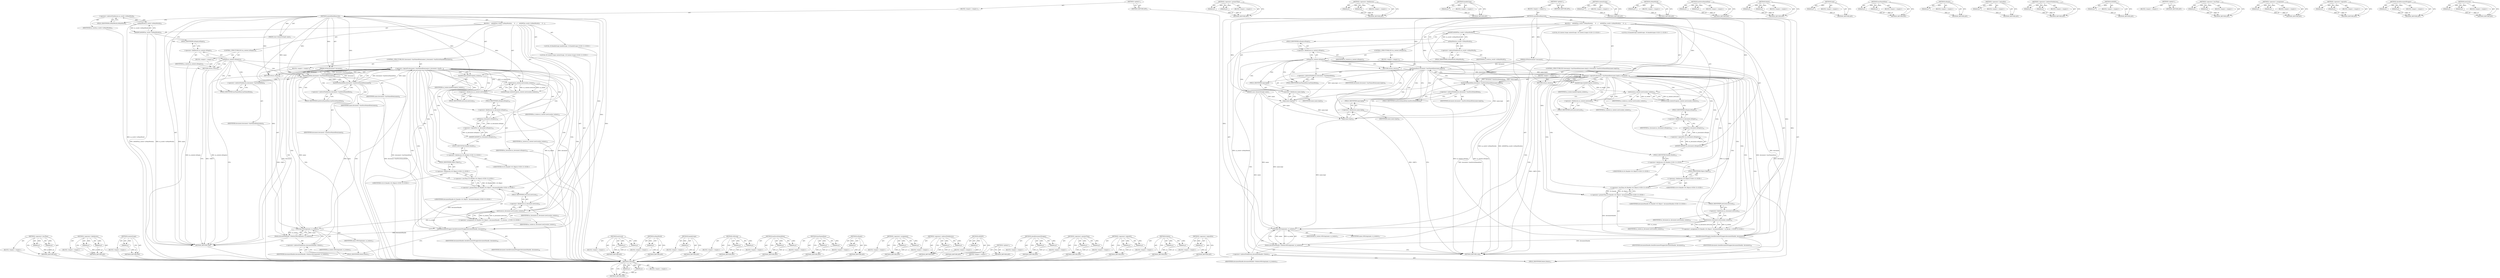 digraph "&lt;operator&gt;.logicalNot" {
vulnerable_191 [label=<(METHOD,v8String)>];
vulnerable_192 [label=<(PARAM,p1)>];
vulnerable_193 [label=<(PARAM,p2)>];
vulnerable_194 [label=<(BLOCK,&lt;empty&gt;,&lt;empty&gt;)>];
vulnerable_195 [label=<(METHOD_RETURN,ANY)>];
vulnerable_171 [label=<(METHOD,&lt;operator&gt;.greaterThan)>];
vulnerable_172 [label=<(PARAM,p1)>];
vulnerable_173 [label=<(PARAM,p2)>];
vulnerable_174 [label=<(BLOCK,&lt;empty&gt;,&lt;empty&gt;)>];
vulnerable_175 [label=<(METHOD_RETURN,ANY)>];
vulnerable_125 [label=<(METHOD,&lt;operator&gt;.fieldAccess)>];
vulnerable_126 [label=<(PARAM,p1)>];
vulnerable_127 [label=<(PARAM,p2)>];
vulnerable_128 [label=<(BLOCK,&lt;empty&gt;,&lt;empty&gt;)>];
vulnerable_129 [label=<(METHOD_RETURN,ANY)>];
vulnerable_149 [label=<(METHOD,handleScope)>];
vulnerable_150 [label=<(PARAM,p1)>];
vulnerable_151 [label=<(BLOCK,&lt;empty&gt;,&lt;empty&gt;)>];
vulnerable_152 [label=<(METHOD_RETURN,ANY)>];
vulnerable_6 [label=<(METHOD,&lt;global&gt;)<SUB>1</SUB>>];
vulnerable_7 [label=<(BLOCK,&lt;empty&gt;,&lt;empty&gt;)<SUB>1</SUB>>];
vulnerable_8 [label=<(METHOD,namedItemRemoved)<SUB>1</SUB>>];
vulnerable_9 [label=<(PARAM,HTMLDocument* document)<SUB>1</SUB>>];
vulnerable_10 [label=<(PARAM,const AtomicString&amp; name)<SUB>1</SUB>>];
vulnerable_11 [label=<(BLOCK,{
    ASSERT(m_world-&gt;isMainWorld());

     if ...,{
    ASSERT(m_world-&gt;isMainWorld());

     if ...)<SUB>2</SUB>>];
vulnerable_12 [label=<(ASSERT,ASSERT(m_world-&gt;isMainWorld()))<SUB>3</SUB>>];
vulnerable_13 [label=<(isMainWorld,m_world-&gt;isMainWorld())<SUB>3</SUB>>];
vulnerable_14 [label=<(&lt;operator&gt;.indirectFieldAccess,m_world-&gt;isMainWorld)<SUB>3</SUB>>];
vulnerable_15 [label=<(IDENTIFIER,m_world,m_world-&gt;isMainWorld())<SUB>3</SUB>>];
vulnerable_16 [label=<(FIELD_IDENTIFIER,isMainWorld,isMainWorld)<SUB>3</SUB>>];
vulnerable_17 [label=<(CONTROL_STRUCTURE,IF,if (m_context.isEmpty()))<SUB>5</SUB>>];
vulnerable_18 [label=<(isEmpty,m_context.isEmpty())<SUB>5</SUB>>];
vulnerable_19 [label=<(&lt;operator&gt;.fieldAccess,m_context.isEmpty)<SUB>5</SUB>>];
vulnerable_20 [label=<(IDENTIFIER,m_context,m_context.isEmpty())<SUB>5</SUB>>];
vulnerable_21 [label=<(FIELD_IDENTIFIER,isEmpty,isEmpty)<SUB>5</SUB>>];
vulnerable_22 [label=<(BLOCK,&lt;empty&gt;,&lt;empty&gt;)<SUB>6</SUB>>];
vulnerable_23 [label=<(RETURN,return;,return;)<SUB>6</SUB>>];
vulnerable_24 [label=<(CONTROL_STRUCTURE,IF,if (document-&gt;hasNamedItem(name.impl()) || document-&gt;hasExtraNamedItem(name.impl())))<SUB>8</SUB>>];
vulnerable_25 [label=<(&lt;operator&gt;.logicalOr,document-&gt;hasNamedItem(name.impl()) || document...)<SUB>8</SUB>>];
vulnerable_26 [label=<(hasNamedItem,document-&gt;hasNamedItem(name.impl()))<SUB>8</SUB>>];
vulnerable_27 [label=<(&lt;operator&gt;.indirectFieldAccess,document-&gt;hasNamedItem)<SUB>8</SUB>>];
vulnerable_28 [label=<(IDENTIFIER,document,document-&gt;hasNamedItem(name.impl()))<SUB>8</SUB>>];
vulnerable_29 [label=<(FIELD_IDENTIFIER,hasNamedItem,hasNamedItem)<SUB>8</SUB>>];
vulnerable_30 [label=<(impl,name.impl())<SUB>8</SUB>>];
vulnerable_31 [label=<(&lt;operator&gt;.fieldAccess,name.impl)<SUB>8</SUB>>];
vulnerable_32 [label=<(IDENTIFIER,name,name.impl())<SUB>8</SUB>>];
vulnerable_33 [label=<(FIELD_IDENTIFIER,impl,impl)<SUB>8</SUB>>];
vulnerable_34 [label=<(hasExtraNamedItem,document-&gt;hasExtraNamedItem(name.impl()))<SUB>8</SUB>>];
vulnerable_35 [label=<(&lt;operator&gt;.indirectFieldAccess,document-&gt;hasExtraNamedItem)<SUB>8</SUB>>];
vulnerable_36 [label=<(IDENTIFIER,document,document-&gt;hasExtraNamedItem(name.impl()))<SUB>8</SUB>>];
vulnerable_37 [label=<(FIELD_IDENTIFIER,hasExtraNamedItem,hasExtraNamedItem)<SUB>8</SUB>>];
vulnerable_38 [label=<(impl,name.impl())<SUB>8</SUB>>];
vulnerable_39 [label=<(&lt;operator&gt;.fieldAccess,name.impl)<SUB>8</SUB>>];
vulnerable_40 [label=<(IDENTIFIER,name,name.impl())<SUB>8</SUB>>];
vulnerable_41 [label=<(FIELD_IDENTIFIER,impl,impl)<SUB>8</SUB>>];
vulnerable_42 [label=<(BLOCK,&lt;empty&gt;,&lt;empty&gt;)<SUB>9</SUB>>];
vulnerable_43 [label=<(RETURN,return;,return;)<SUB>9</SUB>>];
vulnerable_44 [label="<(LOCAL,v8.HandleScope handleScope: v8.HandleScope)<SUB>11</SUB>>"];
vulnerable_45 [label=<(handleScope,handleScope(m_isolate))<SUB>11</SUB>>];
vulnerable_46 [label=<(IDENTIFIER,m_isolate,handleScope(m_isolate))<SUB>11</SUB>>];
vulnerable_47 [label="<(LOCAL,v8.Context.Scope contextScope: v8.Context.Scope)<SUB>12</SUB>>"];
vulnerable_48 [label=<(contextScope,contextScope(m_context.newLocal(m_isolate)))<SUB>12</SUB>>];
vulnerable_49 [label=<(newLocal,m_context.newLocal(m_isolate))<SUB>12</SUB>>];
vulnerable_50 [label=<(&lt;operator&gt;.fieldAccess,m_context.newLocal)<SUB>12</SUB>>];
vulnerable_51 [label=<(IDENTIFIER,m_context,m_context.newLocal(m_isolate))<SUB>12</SUB>>];
vulnerable_52 [label=<(FIELD_IDENTIFIER,newLocal,newLocal)<SUB>12</SUB>>];
vulnerable_53 [label=<(IDENTIFIER,m_isolate,m_context.newLocal(m_isolate))<SUB>12</SUB>>];
vulnerable_54 [label=<(ASSERT,ASSERT(!m_document.isEmpty()))<SUB>14</SUB>>];
vulnerable_55 [label=<(&lt;operator&gt;.logicalNot,!m_document.isEmpty())<SUB>14</SUB>>];
vulnerable_56 [label=<(isEmpty,m_document.isEmpty())<SUB>14</SUB>>];
vulnerable_57 [label=<(&lt;operator&gt;.fieldAccess,m_document.isEmpty)<SUB>14</SUB>>];
vulnerable_58 [label=<(IDENTIFIER,m_document,m_document.isEmpty())<SUB>14</SUB>>];
vulnerable_59 [label=<(FIELD_IDENTIFIER,isEmpty,isEmpty)<SUB>14</SUB>>];
vulnerable_60 [label="<(&lt;operator&gt;.assignment,v8::Handle&lt;v8::Object&gt; documentHandle = m_docum...)<SUB>15</SUB>>"];
vulnerable_61 [label="<(&lt;operator&gt;.greaterThan,v8::Handle&lt;v8::Object&gt; documentHandle)<SUB>15</SUB>>"];
vulnerable_62 [label="<(&lt;operator&gt;.lessThan,v8::Handle&lt;v8::Object)<SUB>15</SUB>>"];
vulnerable_63 [label="<(&lt;operator&gt;.fieldAccess,v8::Handle)<SUB>15</SUB>>"];
vulnerable_64 [label="<(IDENTIFIER,v8,v8::Handle&lt;v8::Object)<SUB>15</SUB>>"];
vulnerable_65 [label=<(FIELD_IDENTIFIER,Handle,Handle)<SUB>15</SUB>>];
vulnerable_66 [label="<(&lt;operator&gt;.fieldAccess,v8::Object)<SUB>15</SUB>>"];
vulnerable_67 [label="<(IDENTIFIER,v8,v8::Handle&lt;v8::Object)<SUB>15</SUB>>"];
vulnerable_68 [label=<(FIELD_IDENTIFIER,Object,Object)<SUB>15</SUB>>];
vulnerable_69 [label="<(IDENTIFIER,documentHandle,v8::Handle&lt;v8::Object&gt; documentHandle)<SUB>15</SUB>>"];
vulnerable_70 [label=<(newLocal,m_document.newLocal(m_isolate))<SUB>15</SUB>>];
vulnerable_71 [label=<(&lt;operator&gt;.fieldAccess,m_document.newLocal)<SUB>15</SUB>>];
vulnerable_72 [label=<(IDENTIFIER,m_document,m_document.newLocal(m_isolate))<SUB>15</SUB>>];
vulnerable_73 [label=<(FIELD_IDENTIFIER,newLocal,newLocal)<SUB>15</SUB>>];
vulnerable_74 [label=<(IDENTIFIER,m_isolate,m_document.newLocal(m_isolate))<SUB>15</SUB>>];
vulnerable_75 [label=<(checkDocumentWrapper,checkDocumentWrapper(documentHandle, document))<SUB>16</SUB>>];
vulnerable_76 [label=<(IDENTIFIER,documentHandle,checkDocumentWrapper(documentHandle, document))<SUB>16</SUB>>];
vulnerable_77 [label=<(IDENTIFIER,document,checkDocumentWrapper(documentHandle, document))<SUB>16</SUB>>];
vulnerable_78 [label=<(Delete,documentHandle-&gt;Delete(v8String(name, m_isolate)))<SUB>17</SUB>>];
vulnerable_79 [label=<(&lt;operator&gt;.indirectFieldAccess,documentHandle-&gt;Delete)<SUB>17</SUB>>];
vulnerable_80 [label=<(IDENTIFIER,documentHandle,documentHandle-&gt;Delete(v8String(name, m_isolate)))<SUB>17</SUB>>];
vulnerable_81 [label=<(FIELD_IDENTIFIER,Delete,Delete)<SUB>17</SUB>>];
vulnerable_82 [label=<(v8String,v8String(name, m_isolate))<SUB>17</SUB>>];
vulnerable_83 [label=<(IDENTIFIER,name,v8String(name, m_isolate))<SUB>17</SUB>>];
vulnerable_84 [label=<(IDENTIFIER,m_isolate,v8String(name, m_isolate))<SUB>17</SUB>>];
vulnerable_85 [label=<(METHOD_RETURN,void)<SUB>1</SUB>>];
vulnerable_87 [label=<(METHOD_RETURN,ANY)<SUB>1</SUB>>];
vulnerable_153 [label=<(METHOD,contextScope)>];
vulnerable_154 [label=<(PARAM,p1)>];
vulnerable_155 [label=<(BLOCK,&lt;empty&gt;,&lt;empty&gt;)>];
vulnerable_156 [label=<(METHOD_RETURN,ANY)>];
vulnerable_112 [label=<(METHOD,isMainWorld)>];
vulnerable_113 [label=<(PARAM,p1)>];
vulnerable_114 [label=<(BLOCK,&lt;empty&gt;,&lt;empty&gt;)>];
vulnerable_115 [label=<(METHOD_RETURN,ANY)>];
vulnerable_144 [label=<(METHOD,hasExtraNamedItem)>];
vulnerable_145 [label=<(PARAM,p1)>];
vulnerable_146 [label=<(PARAM,p2)>];
vulnerable_147 [label=<(BLOCK,&lt;empty&gt;,&lt;empty&gt;)>];
vulnerable_148 [label=<(METHOD_RETURN,ANY)>];
vulnerable_186 [label=<(METHOD,Delete)>];
vulnerable_187 [label=<(PARAM,p1)>];
vulnerable_188 [label=<(PARAM,p2)>];
vulnerable_189 [label=<(BLOCK,&lt;empty&gt;,&lt;empty&gt;)>];
vulnerable_190 [label=<(METHOD_RETURN,ANY)>];
vulnerable_140 [label=<(METHOD,impl)>];
vulnerable_141 [label=<(PARAM,p1)>];
vulnerable_142 [label=<(BLOCK,&lt;empty&gt;,&lt;empty&gt;)>];
vulnerable_143 [label=<(METHOD_RETURN,ANY)>];
vulnerable_135 [label=<(METHOD,hasNamedItem)>];
vulnerable_136 [label=<(PARAM,p1)>];
vulnerable_137 [label=<(PARAM,p2)>];
vulnerable_138 [label=<(BLOCK,&lt;empty&gt;,&lt;empty&gt;)>];
vulnerable_139 [label=<(METHOD_RETURN,ANY)>];
vulnerable_121 [label=<(METHOD,isEmpty)>];
vulnerable_122 [label=<(PARAM,p1)>];
vulnerable_123 [label=<(BLOCK,&lt;empty&gt;,&lt;empty&gt;)>];
vulnerable_124 [label=<(METHOD_RETURN,ANY)>];
vulnerable_162 [label=<(METHOD,&lt;operator&gt;.logicalNot)>];
vulnerable_163 [label=<(PARAM,p1)>];
vulnerable_164 [label=<(BLOCK,&lt;empty&gt;,&lt;empty&gt;)>];
vulnerable_165 [label=<(METHOD_RETURN,ANY)>];
vulnerable_116 [label=<(METHOD,&lt;operator&gt;.indirectFieldAccess)>];
vulnerable_117 [label=<(PARAM,p1)>];
vulnerable_118 [label=<(PARAM,p2)>];
vulnerable_119 [label=<(BLOCK,&lt;empty&gt;,&lt;empty&gt;)>];
vulnerable_120 [label=<(METHOD_RETURN,ANY)>];
vulnerable_108 [label=<(METHOD,ASSERT)>];
vulnerable_109 [label=<(PARAM,p1)>];
vulnerable_110 [label=<(BLOCK,&lt;empty&gt;,&lt;empty&gt;)>];
vulnerable_111 [label=<(METHOD_RETURN,ANY)>];
vulnerable_102 [label=<(METHOD,&lt;global&gt;)<SUB>1</SUB>>];
vulnerable_103 [label=<(BLOCK,&lt;empty&gt;,&lt;empty&gt;)>];
vulnerable_104 [label=<(METHOD_RETURN,ANY)>];
vulnerable_176 [label=<(METHOD,&lt;operator&gt;.lessThan)>];
vulnerable_177 [label=<(PARAM,p1)>];
vulnerable_178 [label=<(PARAM,p2)>];
vulnerable_179 [label=<(BLOCK,&lt;empty&gt;,&lt;empty&gt;)>];
vulnerable_180 [label=<(METHOD_RETURN,ANY)>];
vulnerable_166 [label=<(METHOD,&lt;operator&gt;.assignment)>];
vulnerable_167 [label=<(PARAM,p1)>];
vulnerable_168 [label=<(PARAM,p2)>];
vulnerable_169 [label=<(BLOCK,&lt;empty&gt;,&lt;empty&gt;)>];
vulnerable_170 [label=<(METHOD_RETURN,ANY)>];
vulnerable_130 [label=<(METHOD,&lt;operator&gt;.logicalOr)>];
vulnerable_131 [label=<(PARAM,p1)>];
vulnerable_132 [label=<(PARAM,p2)>];
vulnerable_133 [label=<(BLOCK,&lt;empty&gt;,&lt;empty&gt;)>];
vulnerable_134 [label=<(METHOD_RETURN,ANY)>];
vulnerable_181 [label=<(METHOD,checkDocumentWrapper)>];
vulnerable_182 [label=<(PARAM,p1)>];
vulnerable_183 [label=<(PARAM,p2)>];
vulnerable_184 [label=<(BLOCK,&lt;empty&gt;,&lt;empty&gt;)>];
vulnerable_185 [label=<(METHOD_RETURN,ANY)>];
vulnerable_157 [label=<(METHOD,newLocal)>];
vulnerable_158 [label=<(PARAM,p1)>];
vulnerable_159 [label=<(PARAM,p2)>];
vulnerable_160 [label=<(BLOCK,&lt;empty&gt;,&lt;empty&gt;)>];
vulnerable_161 [label=<(METHOD_RETURN,ANY)>];
fixed_166 [label=<(METHOD,&lt;operator&gt;.lessThan)>];
fixed_167 [label=<(PARAM,p1)>];
fixed_168 [label=<(PARAM,p2)>];
fixed_169 [label=<(BLOCK,&lt;empty&gt;,&lt;empty&gt;)>];
fixed_170 [label=<(METHOD_RETURN,ANY)>];
fixed_119 [label=<(METHOD,&lt;operator&gt;.fieldAccess)>];
fixed_120 [label=<(PARAM,p1)>];
fixed_121 [label=<(PARAM,p2)>];
fixed_122 [label=<(BLOCK,&lt;empty&gt;,&lt;empty&gt;)>];
fixed_123 [label=<(METHOD_RETURN,ANY)>];
fixed_143 [label=<(METHOD,contextScope)>];
fixed_144 [label=<(PARAM,p1)>];
fixed_145 [label=<(BLOCK,&lt;empty&gt;,&lt;empty&gt;)>];
fixed_146 [label=<(METHOD_RETURN,ANY)>];
fixed_6 [label=<(METHOD,&lt;global&gt;)<SUB>1</SUB>>];
fixed_7 [label=<(BLOCK,&lt;empty&gt;,&lt;empty&gt;)<SUB>1</SUB>>];
fixed_8 [label=<(METHOD,namedItemRemoved)<SUB>1</SUB>>];
fixed_9 [label=<(PARAM,HTMLDocument* document)<SUB>1</SUB>>];
fixed_10 [label=<(PARAM,const AtomicString&amp; name)<SUB>1</SUB>>];
fixed_11 [label=<(BLOCK,{
    ASSERT(m_world-&gt;isMainWorld());

     if ...,{
    ASSERT(m_world-&gt;isMainWorld());

     if ...)<SUB>2</SUB>>];
fixed_12 [label=<(ASSERT,ASSERT(m_world-&gt;isMainWorld()))<SUB>3</SUB>>];
fixed_13 [label=<(isMainWorld,m_world-&gt;isMainWorld())<SUB>3</SUB>>];
fixed_14 [label=<(&lt;operator&gt;.indirectFieldAccess,m_world-&gt;isMainWorld)<SUB>3</SUB>>];
fixed_15 [label=<(IDENTIFIER,m_world,m_world-&gt;isMainWorld())<SUB>3</SUB>>];
fixed_16 [label=<(FIELD_IDENTIFIER,isMainWorld,isMainWorld)<SUB>3</SUB>>];
fixed_17 [label=<(CONTROL_STRUCTURE,IF,if (m_context.isEmpty()))<SUB>5</SUB>>];
fixed_18 [label=<(isEmpty,m_context.isEmpty())<SUB>5</SUB>>];
fixed_19 [label=<(&lt;operator&gt;.fieldAccess,m_context.isEmpty)<SUB>5</SUB>>];
fixed_20 [label=<(IDENTIFIER,m_context,m_context.isEmpty())<SUB>5</SUB>>];
fixed_21 [label=<(FIELD_IDENTIFIER,isEmpty,isEmpty)<SUB>5</SUB>>];
fixed_22 [label=<(BLOCK,&lt;empty&gt;,&lt;empty&gt;)<SUB>6</SUB>>];
fixed_23 [label=<(RETURN,return;,return;)<SUB>6</SUB>>];
fixed_24 [label=<(CONTROL_STRUCTURE,IF,if (document-&gt;hasNamedItem(name) || document-&gt;hasExtraNamedItem(name)))<SUB>8</SUB>>];
fixed_25 [label=<(&lt;operator&gt;.logicalOr,document-&gt;hasNamedItem(name) || document-&gt;hasEx...)<SUB>8</SUB>>];
fixed_26 [label=<(hasNamedItem,document-&gt;hasNamedItem(name))<SUB>8</SUB>>];
fixed_27 [label=<(&lt;operator&gt;.indirectFieldAccess,document-&gt;hasNamedItem)<SUB>8</SUB>>];
fixed_28 [label=<(IDENTIFIER,document,document-&gt;hasNamedItem(name))<SUB>8</SUB>>];
fixed_29 [label=<(FIELD_IDENTIFIER,hasNamedItem,hasNamedItem)<SUB>8</SUB>>];
fixed_30 [label=<(IDENTIFIER,name,document-&gt;hasNamedItem(name))<SUB>8</SUB>>];
fixed_31 [label=<(hasExtraNamedItem,document-&gt;hasExtraNamedItem(name))<SUB>8</SUB>>];
fixed_32 [label=<(&lt;operator&gt;.indirectFieldAccess,document-&gt;hasExtraNamedItem)<SUB>8</SUB>>];
fixed_33 [label=<(IDENTIFIER,document,document-&gt;hasExtraNamedItem(name))<SUB>8</SUB>>];
fixed_34 [label=<(FIELD_IDENTIFIER,hasExtraNamedItem,hasExtraNamedItem)<SUB>8</SUB>>];
fixed_35 [label=<(IDENTIFIER,name,document-&gt;hasExtraNamedItem(name))<SUB>8</SUB>>];
fixed_36 [label=<(BLOCK,&lt;empty&gt;,&lt;empty&gt;)<SUB>9</SUB>>];
fixed_37 [label=<(RETURN,return;,return;)<SUB>9</SUB>>];
fixed_38 [label="<(LOCAL,v8.HandleScope handleScope: v8.HandleScope)<SUB>11</SUB>>"];
fixed_39 [label=<(handleScope,handleScope(m_isolate))<SUB>11</SUB>>];
fixed_40 [label=<(IDENTIFIER,m_isolate,handleScope(m_isolate))<SUB>11</SUB>>];
fixed_41 [label="<(LOCAL,v8.Context.Scope contextScope: v8.Context.Scope)<SUB>12</SUB>>"];
fixed_42 [label=<(contextScope,contextScope(m_context.newLocal(m_isolate)))<SUB>12</SUB>>];
fixed_43 [label=<(newLocal,m_context.newLocal(m_isolate))<SUB>12</SUB>>];
fixed_44 [label=<(&lt;operator&gt;.fieldAccess,m_context.newLocal)<SUB>12</SUB>>];
fixed_45 [label=<(IDENTIFIER,m_context,m_context.newLocal(m_isolate))<SUB>12</SUB>>];
fixed_46 [label=<(FIELD_IDENTIFIER,newLocal,newLocal)<SUB>12</SUB>>];
fixed_47 [label=<(IDENTIFIER,m_isolate,m_context.newLocal(m_isolate))<SUB>12</SUB>>];
fixed_48 [label=<(ASSERT,ASSERT(!m_document.isEmpty()))<SUB>14</SUB>>];
fixed_49 [label=<(&lt;operator&gt;.logicalNot,!m_document.isEmpty())<SUB>14</SUB>>];
fixed_50 [label=<(isEmpty,m_document.isEmpty())<SUB>14</SUB>>];
fixed_51 [label=<(&lt;operator&gt;.fieldAccess,m_document.isEmpty)<SUB>14</SUB>>];
fixed_52 [label=<(IDENTIFIER,m_document,m_document.isEmpty())<SUB>14</SUB>>];
fixed_53 [label=<(FIELD_IDENTIFIER,isEmpty,isEmpty)<SUB>14</SUB>>];
fixed_54 [label="<(&lt;operator&gt;.assignment,v8::Handle&lt;v8::Object&gt; documentHandle = m_docum...)<SUB>15</SUB>>"];
fixed_55 [label="<(&lt;operator&gt;.greaterThan,v8::Handle&lt;v8::Object&gt; documentHandle)<SUB>15</SUB>>"];
fixed_56 [label="<(&lt;operator&gt;.lessThan,v8::Handle&lt;v8::Object)<SUB>15</SUB>>"];
fixed_57 [label="<(&lt;operator&gt;.fieldAccess,v8::Handle)<SUB>15</SUB>>"];
fixed_58 [label="<(IDENTIFIER,v8,v8::Handle&lt;v8::Object)<SUB>15</SUB>>"];
fixed_59 [label=<(FIELD_IDENTIFIER,Handle,Handle)<SUB>15</SUB>>];
fixed_60 [label="<(&lt;operator&gt;.fieldAccess,v8::Object)<SUB>15</SUB>>"];
fixed_61 [label="<(IDENTIFIER,v8,v8::Handle&lt;v8::Object)<SUB>15</SUB>>"];
fixed_62 [label=<(FIELD_IDENTIFIER,Object,Object)<SUB>15</SUB>>];
fixed_63 [label="<(IDENTIFIER,documentHandle,v8::Handle&lt;v8::Object&gt; documentHandle)<SUB>15</SUB>>"];
fixed_64 [label=<(newLocal,m_document.newLocal(m_isolate))<SUB>15</SUB>>];
fixed_65 [label=<(&lt;operator&gt;.fieldAccess,m_document.newLocal)<SUB>15</SUB>>];
fixed_66 [label=<(IDENTIFIER,m_document,m_document.newLocal(m_isolate))<SUB>15</SUB>>];
fixed_67 [label=<(FIELD_IDENTIFIER,newLocal,newLocal)<SUB>15</SUB>>];
fixed_68 [label=<(IDENTIFIER,m_isolate,m_document.newLocal(m_isolate))<SUB>15</SUB>>];
fixed_69 [label=<(checkDocumentWrapper,checkDocumentWrapper(documentHandle, document))<SUB>16</SUB>>];
fixed_70 [label=<(IDENTIFIER,documentHandle,checkDocumentWrapper(documentHandle, document))<SUB>16</SUB>>];
fixed_71 [label=<(IDENTIFIER,document,checkDocumentWrapper(documentHandle, document))<SUB>16</SUB>>];
fixed_72 [label=<(Delete,documentHandle-&gt;Delete(v8String(name, m_isolate)))<SUB>17</SUB>>];
fixed_73 [label=<(&lt;operator&gt;.indirectFieldAccess,documentHandle-&gt;Delete)<SUB>17</SUB>>];
fixed_74 [label=<(IDENTIFIER,documentHandle,documentHandle-&gt;Delete(v8String(name, m_isolate)))<SUB>17</SUB>>];
fixed_75 [label=<(FIELD_IDENTIFIER,Delete,Delete)<SUB>17</SUB>>];
fixed_76 [label=<(v8String,v8String(name, m_isolate))<SUB>17</SUB>>];
fixed_77 [label=<(IDENTIFIER,name,v8String(name, m_isolate))<SUB>17</SUB>>];
fixed_78 [label=<(IDENTIFIER,m_isolate,v8String(name, m_isolate))<SUB>17</SUB>>];
fixed_79 [label=<(METHOD_RETURN,void)<SUB>1</SUB>>];
fixed_81 [label=<(METHOD_RETURN,ANY)<SUB>1</SUB>>];
fixed_147 [label=<(METHOD,newLocal)>];
fixed_148 [label=<(PARAM,p1)>];
fixed_149 [label=<(PARAM,p2)>];
fixed_150 [label=<(BLOCK,&lt;empty&gt;,&lt;empty&gt;)>];
fixed_151 [label=<(METHOD_RETURN,ANY)>];
fixed_106 [label=<(METHOD,isMainWorld)>];
fixed_107 [label=<(PARAM,p1)>];
fixed_108 [label=<(BLOCK,&lt;empty&gt;,&lt;empty&gt;)>];
fixed_109 [label=<(METHOD_RETURN,ANY)>];
fixed_139 [label=<(METHOD,handleScope)>];
fixed_140 [label=<(PARAM,p1)>];
fixed_141 [label=<(BLOCK,&lt;empty&gt;,&lt;empty&gt;)>];
fixed_142 [label=<(METHOD_RETURN,ANY)>];
fixed_181 [label=<(METHOD,v8String)>];
fixed_182 [label=<(PARAM,p1)>];
fixed_183 [label=<(PARAM,p2)>];
fixed_184 [label=<(BLOCK,&lt;empty&gt;,&lt;empty&gt;)>];
fixed_185 [label=<(METHOD_RETURN,ANY)>];
fixed_134 [label=<(METHOD,hasExtraNamedItem)>];
fixed_135 [label=<(PARAM,p1)>];
fixed_136 [label=<(PARAM,p2)>];
fixed_137 [label=<(BLOCK,&lt;empty&gt;,&lt;empty&gt;)>];
fixed_138 [label=<(METHOD_RETURN,ANY)>];
fixed_129 [label=<(METHOD,hasNamedItem)>];
fixed_130 [label=<(PARAM,p1)>];
fixed_131 [label=<(PARAM,p2)>];
fixed_132 [label=<(BLOCK,&lt;empty&gt;,&lt;empty&gt;)>];
fixed_133 [label=<(METHOD_RETURN,ANY)>];
fixed_115 [label=<(METHOD,isEmpty)>];
fixed_116 [label=<(PARAM,p1)>];
fixed_117 [label=<(BLOCK,&lt;empty&gt;,&lt;empty&gt;)>];
fixed_118 [label=<(METHOD_RETURN,ANY)>];
fixed_156 [label=<(METHOD,&lt;operator&gt;.assignment)>];
fixed_157 [label=<(PARAM,p1)>];
fixed_158 [label=<(PARAM,p2)>];
fixed_159 [label=<(BLOCK,&lt;empty&gt;,&lt;empty&gt;)>];
fixed_160 [label=<(METHOD_RETURN,ANY)>];
fixed_110 [label=<(METHOD,&lt;operator&gt;.indirectFieldAccess)>];
fixed_111 [label=<(PARAM,p1)>];
fixed_112 [label=<(PARAM,p2)>];
fixed_113 [label=<(BLOCK,&lt;empty&gt;,&lt;empty&gt;)>];
fixed_114 [label=<(METHOD_RETURN,ANY)>];
fixed_102 [label=<(METHOD,ASSERT)>];
fixed_103 [label=<(PARAM,p1)>];
fixed_104 [label=<(BLOCK,&lt;empty&gt;,&lt;empty&gt;)>];
fixed_105 [label=<(METHOD_RETURN,ANY)>];
fixed_96 [label=<(METHOD,&lt;global&gt;)<SUB>1</SUB>>];
fixed_97 [label=<(BLOCK,&lt;empty&gt;,&lt;empty&gt;)>];
fixed_98 [label=<(METHOD_RETURN,ANY)>];
fixed_171 [label=<(METHOD,checkDocumentWrapper)>];
fixed_172 [label=<(PARAM,p1)>];
fixed_173 [label=<(PARAM,p2)>];
fixed_174 [label=<(BLOCK,&lt;empty&gt;,&lt;empty&gt;)>];
fixed_175 [label=<(METHOD_RETURN,ANY)>];
fixed_161 [label=<(METHOD,&lt;operator&gt;.greaterThan)>];
fixed_162 [label=<(PARAM,p1)>];
fixed_163 [label=<(PARAM,p2)>];
fixed_164 [label=<(BLOCK,&lt;empty&gt;,&lt;empty&gt;)>];
fixed_165 [label=<(METHOD_RETURN,ANY)>];
fixed_124 [label=<(METHOD,&lt;operator&gt;.logicalOr)>];
fixed_125 [label=<(PARAM,p1)>];
fixed_126 [label=<(PARAM,p2)>];
fixed_127 [label=<(BLOCK,&lt;empty&gt;,&lt;empty&gt;)>];
fixed_128 [label=<(METHOD_RETURN,ANY)>];
fixed_176 [label=<(METHOD,Delete)>];
fixed_177 [label=<(PARAM,p1)>];
fixed_178 [label=<(PARAM,p2)>];
fixed_179 [label=<(BLOCK,&lt;empty&gt;,&lt;empty&gt;)>];
fixed_180 [label=<(METHOD_RETURN,ANY)>];
fixed_152 [label=<(METHOD,&lt;operator&gt;.logicalNot)>];
fixed_153 [label=<(PARAM,p1)>];
fixed_154 [label=<(BLOCK,&lt;empty&gt;,&lt;empty&gt;)>];
fixed_155 [label=<(METHOD_RETURN,ANY)>];
vulnerable_191 -> vulnerable_192  [key=0, label="AST: "];
vulnerable_191 -> vulnerable_192  [key=1, label="DDG: "];
vulnerable_191 -> vulnerable_194  [key=0, label="AST: "];
vulnerable_191 -> vulnerable_193  [key=0, label="AST: "];
vulnerable_191 -> vulnerable_193  [key=1, label="DDG: "];
vulnerable_191 -> vulnerable_195  [key=0, label="AST: "];
vulnerable_191 -> vulnerable_195  [key=1, label="CFG: "];
vulnerable_192 -> vulnerable_195  [key=0, label="DDG: p1"];
vulnerable_193 -> vulnerable_195  [key=0, label="DDG: p2"];
vulnerable_171 -> vulnerable_172  [key=0, label="AST: "];
vulnerable_171 -> vulnerable_172  [key=1, label="DDG: "];
vulnerable_171 -> vulnerable_174  [key=0, label="AST: "];
vulnerable_171 -> vulnerable_173  [key=0, label="AST: "];
vulnerable_171 -> vulnerable_173  [key=1, label="DDG: "];
vulnerable_171 -> vulnerable_175  [key=0, label="AST: "];
vulnerable_171 -> vulnerable_175  [key=1, label="CFG: "];
vulnerable_172 -> vulnerable_175  [key=0, label="DDG: p1"];
vulnerable_173 -> vulnerable_175  [key=0, label="DDG: p2"];
vulnerable_125 -> vulnerable_126  [key=0, label="AST: "];
vulnerable_125 -> vulnerable_126  [key=1, label="DDG: "];
vulnerable_125 -> vulnerable_128  [key=0, label="AST: "];
vulnerable_125 -> vulnerable_127  [key=0, label="AST: "];
vulnerable_125 -> vulnerable_127  [key=1, label="DDG: "];
vulnerable_125 -> vulnerable_129  [key=0, label="AST: "];
vulnerable_125 -> vulnerable_129  [key=1, label="CFG: "];
vulnerable_126 -> vulnerable_129  [key=0, label="DDG: p1"];
vulnerable_127 -> vulnerable_129  [key=0, label="DDG: p2"];
vulnerable_149 -> vulnerable_150  [key=0, label="AST: "];
vulnerable_149 -> vulnerable_150  [key=1, label="DDG: "];
vulnerable_149 -> vulnerable_151  [key=0, label="AST: "];
vulnerable_149 -> vulnerable_152  [key=0, label="AST: "];
vulnerable_149 -> vulnerable_152  [key=1, label="CFG: "];
vulnerable_150 -> vulnerable_152  [key=0, label="DDG: p1"];
vulnerable_6 -> vulnerable_7  [key=0, label="AST: "];
vulnerable_6 -> vulnerable_87  [key=0, label="AST: "];
vulnerable_6 -> vulnerable_87  [key=1, label="CFG: "];
vulnerable_7 -> vulnerable_8  [key=0, label="AST: "];
vulnerable_8 -> vulnerable_9  [key=0, label="AST: "];
vulnerable_8 -> vulnerable_9  [key=1, label="DDG: "];
vulnerable_8 -> vulnerable_10  [key=0, label="AST: "];
vulnerable_8 -> vulnerable_10  [key=1, label="DDG: "];
vulnerable_8 -> vulnerable_11  [key=0, label="AST: "];
vulnerable_8 -> vulnerable_85  [key=0, label="AST: "];
vulnerable_8 -> vulnerable_16  [key=0, label="CFG: "];
vulnerable_8 -> vulnerable_45  [key=0, label="DDG: "];
vulnerable_8 -> vulnerable_75  [key=0, label="DDG: "];
vulnerable_8 -> vulnerable_23  [key=0, label="DDG: "];
vulnerable_8 -> vulnerable_43  [key=0, label="DDG: "];
vulnerable_8 -> vulnerable_49  [key=0, label="DDG: "];
vulnerable_8 -> vulnerable_61  [key=0, label="DDG: "];
vulnerable_8 -> vulnerable_70  [key=0, label="DDG: "];
vulnerable_8 -> vulnerable_82  [key=0, label="DDG: "];
vulnerable_9 -> vulnerable_85  [key=0, label="DDG: document"];
vulnerable_9 -> vulnerable_75  [key=0, label="DDG: document"];
vulnerable_9 -> vulnerable_26  [key=0, label="DDG: document"];
vulnerable_9 -> vulnerable_34  [key=0, label="DDG: document"];
vulnerable_10 -> vulnerable_85  [key=0, label="DDG: name"];
vulnerable_10 -> vulnerable_82  [key=0, label="DDG: name"];
vulnerable_10 -> vulnerable_30  [key=0, label="DDG: name"];
vulnerable_10 -> vulnerable_38  [key=0, label="DDG: name"];
vulnerable_11 -> vulnerable_12  [key=0, label="AST: "];
vulnerable_11 -> vulnerable_17  [key=0, label="AST: "];
vulnerable_11 -> vulnerable_24  [key=0, label="AST: "];
vulnerable_11 -> vulnerable_44  [key=0, label="AST: "];
vulnerable_11 -> vulnerable_45  [key=0, label="AST: "];
vulnerable_11 -> vulnerable_47  [key=0, label="AST: "];
vulnerable_11 -> vulnerable_48  [key=0, label="AST: "];
vulnerable_11 -> vulnerable_54  [key=0, label="AST: "];
vulnerable_11 -> vulnerable_60  [key=0, label="AST: "];
vulnerable_11 -> vulnerable_75  [key=0, label="AST: "];
vulnerable_11 -> vulnerable_78  [key=0, label="AST: "];
vulnerable_12 -> vulnerable_13  [key=0, label="AST: "];
vulnerable_12 -> vulnerable_21  [key=0, label="CFG: "];
vulnerable_12 -> vulnerable_85  [key=0, label="DDG: m_world-&gt;isMainWorld()"];
vulnerable_12 -> vulnerable_85  [key=1, label="DDG: ASSERT(m_world-&gt;isMainWorld())"];
vulnerable_13 -> vulnerable_14  [key=0, label="AST: "];
vulnerable_13 -> vulnerable_12  [key=0, label="CFG: "];
vulnerable_13 -> vulnerable_12  [key=1, label="DDG: m_world-&gt;isMainWorld"];
vulnerable_13 -> vulnerable_85  [key=0, label="DDG: m_world-&gt;isMainWorld"];
vulnerable_14 -> vulnerable_15  [key=0, label="AST: "];
vulnerable_14 -> vulnerable_16  [key=0, label="AST: "];
vulnerable_14 -> vulnerable_13  [key=0, label="CFG: "];
vulnerable_16 -> vulnerable_14  [key=0, label="CFG: "];
vulnerable_17 -> vulnerable_18  [key=0, label="AST: "];
vulnerable_17 -> vulnerable_22  [key=0, label="AST: "];
vulnerable_18 -> vulnerable_19  [key=0, label="AST: "];
vulnerable_18 -> vulnerable_23  [key=0, label="CFG: "];
vulnerable_18 -> vulnerable_23  [key=1, label="CDG: "];
vulnerable_18 -> vulnerable_29  [key=0, label="CFG: "];
vulnerable_18 -> vulnerable_29  [key=1, label="CDG: "];
vulnerable_18 -> vulnerable_85  [key=0, label="DDG: m_context.isEmpty"];
vulnerable_18 -> vulnerable_85  [key=1, label="DDG: m_context.isEmpty()"];
vulnerable_18 -> vulnerable_30  [key=0, label="CDG: "];
vulnerable_18 -> vulnerable_26  [key=0, label="CDG: "];
vulnerable_18 -> vulnerable_25  [key=0, label="CDG: "];
vulnerable_18 -> vulnerable_27  [key=0, label="CDG: "];
vulnerable_18 -> vulnerable_33  [key=0, label="CDG: "];
vulnerable_18 -> vulnerable_31  [key=0, label="CDG: "];
vulnerable_19 -> vulnerable_20  [key=0, label="AST: "];
vulnerable_19 -> vulnerable_21  [key=0, label="AST: "];
vulnerable_19 -> vulnerable_18  [key=0, label="CFG: "];
vulnerable_21 -> vulnerable_19  [key=0, label="CFG: "];
vulnerable_22 -> vulnerable_23  [key=0, label="AST: "];
vulnerable_23 -> vulnerable_85  [key=0, label="CFG: "];
vulnerable_23 -> vulnerable_85  [key=1, label="DDG: &lt;RET&gt;"];
vulnerable_24 -> vulnerable_25  [key=0, label="AST: "];
vulnerable_24 -> vulnerable_42  [key=0, label="AST: "];
vulnerable_25 -> vulnerable_26  [key=0, label="AST: "];
vulnerable_25 -> vulnerable_34  [key=0, label="AST: "];
vulnerable_25 -> vulnerable_43  [key=0, label="CFG: "];
vulnerable_25 -> vulnerable_43  [key=1, label="CDG: "];
vulnerable_25 -> vulnerable_45  [key=0, label="CFG: "];
vulnerable_25 -> vulnerable_45  [key=1, label="CDG: "];
vulnerable_25 -> vulnerable_48  [key=0, label="CDG: "];
vulnerable_25 -> vulnerable_68  [key=0, label="CDG: "];
vulnerable_25 -> vulnerable_49  [key=0, label="CDG: "];
vulnerable_25 -> vulnerable_60  [key=0, label="CDG: "];
vulnerable_25 -> vulnerable_73  [key=0, label="CDG: "];
vulnerable_25 -> vulnerable_57  [key=0, label="CDG: "];
vulnerable_25 -> vulnerable_66  [key=0, label="CDG: "];
vulnerable_25 -> vulnerable_75  [key=0, label="CDG: "];
vulnerable_25 -> vulnerable_52  [key=0, label="CDG: "];
vulnerable_25 -> vulnerable_81  [key=0, label="CDG: "];
vulnerable_25 -> vulnerable_56  [key=0, label="CDG: "];
vulnerable_25 -> vulnerable_65  [key=0, label="CDG: "];
vulnerable_25 -> vulnerable_50  [key=0, label="CDG: "];
vulnerable_25 -> vulnerable_59  [key=0, label="CDG: "];
vulnerable_25 -> vulnerable_82  [key=0, label="CDG: "];
vulnerable_25 -> vulnerable_54  [key=0, label="CDG: "];
vulnerable_25 -> vulnerable_79  [key=0, label="CDG: "];
vulnerable_25 -> vulnerable_61  [key=0, label="CDG: "];
vulnerable_25 -> vulnerable_71  [key=0, label="CDG: "];
vulnerable_25 -> vulnerable_70  [key=0, label="CDG: "];
vulnerable_25 -> vulnerable_63  [key=0, label="CDG: "];
vulnerable_25 -> vulnerable_55  [key=0, label="CDG: "];
vulnerable_25 -> vulnerable_78  [key=0, label="CDG: "];
vulnerable_25 -> vulnerable_62  [key=0, label="CDG: "];
vulnerable_26 -> vulnerable_27  [key=0, label="AST: "];
vulnerable_26 -> vulnerable_30  [key=0, label="AST: "];
vulnerable_26 -> vulnerable_25  [key=0, label="CFG: "];
vulnerable_26 -> vulnerable_25  [key=1, label="DDG: document-&gt;hasNamedItem"];
vulnerable_26 -> vulnerable_25  [key=2, label="DDG: name.impl()"];
vulnerable_26 -> vulnerable_37  [key=0, label="CFG: "];
vulnerable_26 -> vulnerable_37  [key=1, label="CDG: "];
vulnerable_26 -> vulnerable_75  [key=0, label="DDG: document-&gt;hasNamedItem"];
vulnerable_26 -> vulnerable_34  [key=0, label="CDG: "];
vulnerable_26 -> vulnerable_38  [key=0, label="CDG: "];
vulnerable_26 -> vulnerable_35  [key=0, label="CDG: "];
vulnerable_26 -> vulnerable_41  [key=0, label="CDG: "];
vulnerable_26 -> vulnerable_39  [key=0, label="CDG: "];
vulnerable_27 -> vulnerable_28  [key=0, label="AST: "];
vulnerable_27 -> vulnerable_29  [key=0, label="AST: "];
vulnerable_27 -> vulnerable_33  [key=0, label="CFG: "];
vulnerable_29 -> vulnerable_27  [key=0, label="CFG: "];
vulnerable_30 -> vulnerable_31  [key=0, label="AST: "];
vulnerable_30 -> vulnerable_26  [key=0, label="CFG: "];
vulnerable_30 -> vulnerable_26  [key=1, label="DDG: name.impl"];
vulnerable_30 -> vulnerable_82  [key=0, label="DDG: name.impl"];
vulnerable_30 -> vulnerable_38  [key=0, label="DDG: name.impl"];
vulnerable_31 -> vulnerable_32  [key=0, label="AST: "];
vulnerable_31 -> vulnerable_33  [key=0, label="AST: "];
vulnerable_31 -> vulnerable_30  [key=0, label="CFG: "];
vulnerable_33 -> vulnerable_31  [key=0, label="CFG: "];
vulnerable_34 -> vulnerable_35  [key=0, label="AST: "];
vulnerable_34 -> vulnerable_38  [key=0, label="AST: "];
vulnerable_34 -> vulnerable_25  [key=0, label="CFG: "];
vulnerable_34 -> vulnerable_25  [key=1, label="DDG: document-&gt;hasExtraNamedItem"];
vulnerable_34 -> vulnerable_25  [key=2, label="DDG: name.impl()"];
vulnerable_34 -> vulnerable_75  [key=0, label="DDG: document-&gt;hasExtraNamedItem"];
vulnerable_35 -> vulnerable_36  [key=0, label="AST: "];
vulnerable_35 -> vulnerable_37  [key=0, label="AST: "];
vulnerable_35 -> vulnerable_41  [key=0, label="CFG: "];
vulnerable_37 -> vulnerable_35  [key=0, label="CFG: "];
vulnerable_38 -> vulnerable_39  [key=0, label="AST: "];
vulnerable_38 -> vulnerable_34  [key=0, label="CFG: "];
vulnerable_38 -> vulnerable_34  [key=1, label="DDG: name.impl"];
vulnerable_38 -> vulnerable_82  [key=0, label="DDG: name.impl"];
vulnerable_39 -> vulnerable_40  [key=0, label="AST: "];
vulnerable_39 -> vulnerable_41  [key=0, label="AST: "];
vulnerable_39 -> vulnerable_38  [key=0, label="CFG: "];
vulnerable_41 -> vulnerable_39  [key=0, label="CFG: "];
vulnerable_42 -> vulnerable_43  [key=0, label="AST: "];
vulnerable_43 -> vulnerable_85  [key=0, label="CFG: "];
vulnerable_43 -> vulnerable_85  [key=1, label="DDG: &lt;RET&gt;"];
vulnerable_45 -> vulnerable_46  [key=0, label="AST: "];
vulnerable_45 -> vulnerable_52  [key=0, label="CFG: "];
vulnerable_45 -> vulnerable_49  [key=0, label="DDG: m_isolate"];
vulnerable_48 -> vulnerable_49  [key=0, label="AST: "];
vulnerable_48 -> vulnerable_59  [key=0, label="CFG: "];
vulnerable_49 -> vulnerable_50  [key=0, label="AST: "];
vulnerable_49 -> vulnerable_53  [key=0, label="AST: "];
vulnerable_49 -> vulnerable_48  [key=0, label="CFG: "];
vulnerable_49 -> vulnerable_48  [key=1, label="DDG: m_context.newLocal"];
vulnerable_49 -> vulnerable_48  [key=2, label="DDG: m_isolate"];
vulnerable_49 -> vulnerable_70  [key=0, label="DDG: m_isolate"];
vulnerable_50 -> vulnerable_51  [key=0, label="AST: "];
vulnerable_50 -> vulnerable_52  [key=0, label="AST: "];
vulnerable_50 -> vulnerable_49  [key=0, label="CFG: "];
vulnerable_52 -> vulnerable_50  [key=0, label="CFG: "];
vulnerable_54 -> vulnerable_55  [key=0, label="AST: "];
vulnerable_54 -> vulnerable_65  [key=0, label="CFG: "];
vulnerable_55 -> vulnerable_56  [key=0, label="AST: "];
vulnerable_55 -> vulnerable_54  [key=0, label="CFG: "];
vulnerable_55 -> vulnerable_54  [key=1, label="DDG: m_document.isEmpty()"];
vulnerable_56 -> vulnerable_57  [key=0, label="AST: "];
vulnerable_56 -> vulnerable_55  [key=0, label="CFG: "];
vulnerable_56 -> vulnerable_55  [key=1, label="DDG: m_document.isEmpty"];
vulnerable_57 -> vulnerable_58  [key=0, label="AST: "];
vulnerable_57 -> vulnerable_59  [key=0, label="AST: "];
vulnerable_57 -> vulnerable_56  [key=0, label="CFG: "];
vulnerable_59 -> vulnerable_57  [key=0, label="CFG: "];
vulnerable_60 -> vulnerable_61  [key=0, label="AST: "];
vulnerable_60 -> vulnerable_70  [key=0, label="AST: "];
vulnerable_60 -> vulnerable_75  [key=0, label="CFG: "];
vulnerable_61 -> vulnerable_62  [key=0, label="AST: "];
vulnerable_61 -> vulnerable_69  [key=0, label="AST: "];
vulnerable_61 -> vulnerable_73  [key=0, label="CFG: "];
vulnerable_61 -> vulnerable_75  [key=0, label="DDG: documentHandle"];
vulnerable_62 -> vulnerable_63  [key=0, label="AST: "];
vulnerable_62 -> vulnerable_66  [key=0, label="AST: "];
vulnerable_62 -> vulnerable_61  [key=0, label="CFG: "];
vulnerable_62 -> vulnerable_61  [key=1, label="DDG: v8::Handle"];
vulnerable_62 -> vulnerable_61  [key=2, label="DDG: v8::Object"];
vulnerable_63 -> vulnerable_64  [key=0, label="AST: "];
vulnerable_63 -> vulnerable_65  [key=0, label="AST: "];
vulnerable_63 -> vulnerable_68  [key=0, label="CFG: "];
vulnerable_65 -> vulnerable_63  [key=0, label="CFG: "];
vulnerable_66 -> vulnerable_67  [key=0, label="AST: "];
vulnerable_66 -> vulnerable_68  [key=0, label="AST: "];
vulnerable_66 -> vulnerable_62  [key=0, label="CFG: "];
vulnerable_68 -> vulnerable_66  [key=0, label="CFG: "];
vulnerable_70 -> vulnerable_71  [key=0, label="AST: "];
vulnerable_70 -> vulnerable_74  [key=0, label="AST: "];
vulnerable_70 -> vulnerable_60  [key=0, label="CFG: "];
vulnerable_70 -> vulnerable_60  [key=1, label="DDG: m_document.newLocal"];
vulnerable_70 -> vulnerable_60  [key=2, label="DDG: m_isolate"];
vulnerable_70 -> vulnerable_82  [key=0, label="DDG: m_isolate"];
vulnerable_71 -> vulnerable_72  [key=0, label="AST: "];
vulnerable_71 -> vulnerable_73  [key=0, label="AST: "];
vulnerable_71 -> vulnerable_70  [key=0, label="CFG: "];
vulnerable_73 -> vulnerable_71  [key=0, label="CFG: "];
vulnerable_75 -> vulnerable_76  [key=0, label="AST: "];
vulnerable_75 -> vulnerable_77  [key=0, label="AST: "];
vulnerable_75 -> vulnerable_81  [key=0, label="CFG: "];
vulnerable_75 -> vulnerable_78  [key=0, label="DDG: documentHandle"];
vulnerable_78 -> vulnerable_79  [key=0, label="AST: "];
vulnerable_78 -> vulnerable_82  [key=0, label="AST: "];
vulnerable_78 -> vulnerable_85  [key=0, label="CFG: "];
vulnerable_79 -> vulnerable_80  [key=0, label="AST: "];
vulnerable_79 -> vulnerable_81  [key=0, label="AST: "];
vulnerable_79 -> vulnerable_82  [key=0, label="CFG: "];
vulnerable_81 -> vulnerable_79  [key=0, label="CFG: "];
vulnerable_82 -> vulnerable_83  [key=0, label="AST: "];
vulnerable_82 -> vulnerable_84  [key=0, label="AST: "];
vulnerable_82 -> vulnerable_78  [key=0, label="CFG: "];
vulnerable_82 -> vulnerable_78  [key=1, label="DDG: name"];
vulnerable_82 -> vulnerable_78  [key=2, label="DDG: m_isolate"];
vulnerable_153 -> vulnerable_154  [key=0, label="AST: "];
vulnerable_153 -> vulnerable_154  [key=1, label="DDG: "];
vulnerable_153 -> vulnerable_155  [key=0, label="AST: "];
vulnerable_153 -> vulnerable_156  [key=0, label="AST: "];
vulnerable_153 -> vulnerable_156  [key=1, label="CFG: "];
vulnerable_154 -> vulnerable_156  [key=0, label="DDG: p1"];
vulnerable_112 -> vulnerable_113  [key=0, label="AST: "];
vulnerable_112 -> vulnerable_113  [key=1, label="DDG: "];
vulnerable_112 -> vulnerable_114  [key=0, label="AST: "];
vulnerable_112 -> vulnerable_115  [key=0, label="AST: "];
vulnerable_112 -> vulnerable_115  [key=1, label="CFG: "];
vulnerable_113 -> vulnerable_115  [key=0, label="DDG: p1"];
vulnerable_144 -> vulnerable_145  [key=0, label="AST: "];
vulnerable_144 -> vulnerable_145  [key=1, label="DDG: "];
vulnerable_144 -> vulnerable_147  [key=0, label="AST: "];
vulnerable_144 -> vulnerable_146  [key=0, label="AST: "];
vulnerable_144 -> vulnerable_146  [key=1, label="DDG: "];
vulnerable_144 -> vulnerable_148  [key=0, label="AST: "];
vulnerable_144 -> vulnerable_148  [key=1, label="CFG: "];
vulnerable_145 -> vulnerable_148  [key=0, label="DDG: p1"];
vulnerable_146 -> vulnerable_148  [key=0, label="DDG: p2"];
vulnerable_186 -> vulnerable_187  [key=0, label="AST: "];
vulnerable_186 -> vulnerable_187  [key=1, label="DDG: "];
vulnerable_186 -> vulnerable_189  [key=0, label="AST: "];
vulnerable_186 -> vulnerable_188  [key=0, label="AST: "];
vulnerable_186 -> vulnerable_188  [key=1, label="DDG: "];
vulnerable_186 -> vulnerable_190  [key=0, label="AST: "];
vulnerable_186 -> vulnerable_190  [key=1, label="CFG: "];
vulnerable_187 -> vulnerable_190  [key=0, label="DDG: p1"];
vulnerable_188 -> vulnerable_190  [key=0, label="DDG: p2"];
vulnerable_140 -> vulnerable_141  [key=0, label="AST: "];
vulnerable_140 -> vulnerable_141  [key=1, label="DDG: "];
vulnerable_140 -> vulnerable_142  [key=0, label="AST: "];
vulnerable_140 -> vulnerable_143  [key=0, label="AST: "];
vulnerable_140 -> vulnerable_143  [key=1, label="CFG: "];
vulnerable_141 -> vulnerable_143  [key=0, label="DDG: p1"];
vulnerable_135 -> vulnerable_136  [key=0, label="AST: "];
vulnerable_135 -> vulnerable_136  [key=1, label="DDG: "];
vulnerable_135 -> vulnerable_138  [key=0, label="AST: "];
vulnerable_135 -> vulnerable_137  [key=0, label="AST: "];
vulnerable_135 -> vulnerable_137  [key=1, label="DDG: "];
vulnerable_135 -> vulnerable_139  [key=0, label="AST: "];
vulnerable_135 -> vulnerable_139  [key=1, label="CFG: "];
vulnerable_136 -> vulnerable_139  [key=0, label="DDG: p1"];
vulnerable_137 -> vulnerable_139  [key=0, label="DDG: p2"];
vulnerable_121 -> vulnerable_122  [key=0, label="AST: "];
vulnerable_121 -> vulnerable_122  [key=1, label="DDG: "];
vulnerable_121 -> vulnerable_123  [key=0, label="AST: "];
vulnerable_121 -> vulnerable_124  [key=0, label="AST: "];
vulnerable_121 -> vulnerable_124  [key=1, label="CFG: "];
vulnerable_122 -> vulnerable_124  [key=0, label="DDG: p1"];
vulnerable_162 -> vulnerable_163  [key=0, label="AST: "];
vulnerable_162 -> vulnerable_163  [key=1, label="DDG: "];
vulnerable_162 -> vulnerable_164  [key=0, label="AST: "];
vulnerable_162 -> vulnerable_165  [key=0, label="AST: "];
vulnerable_162 -> vulnerable_165  [key=1, label="CFG: "];
vulnerable_163 -> vulnerable_165  [key=0, label="DDG: p1"];
vulnerable_116 -> vulnerable_117  [key=0, label="AST: "];
vulnerable_116 -> vulnerable_117  [key=1, label="DDG: "];
vulnerable_116 -> vulnerable_119  [key=0, label="AST: "];
vulnerable_116 -> vulnerable_118  [key=0, label="AST: "];
vulnerable_116 -> vulnerable_118  [key=1, label="DDG: "];
vulnerable_116 -> vulnerable_120  [key=0, label="AST: "];
vulnerable_116 -> vulnerable_120  [key=1, label="CFG: "];
vulnerable_117 -> vulnerable_120  [key=0, label="DDG: p1"];
vulnerable_118 -> vulnerable_120  [key=0, label="DDG: p2"];
vulnerable_108 -> vulnerable_109  [key=0, label="AST: "];
vulnerable_108 -> vulnerable_109  [key=1, label="DDG: "];
vulnerable_108 -> vulnerable_110  [key=0, label="AST: "];
vulnerable_108 -> vulnerable_111  [key=0, label="AST: "];
vulnerable_108 -> vulnerable_111  [key=1, label="CFG: "];
vulnerable_109 -> vulnerable_111  [key=0, label="DDG: p1"];
vulnerable_102 -> vulnerable_103  [key=0, label="AST: "];
vulnerable_102 -> vulnerable_104  [key=0, label="AST: "];
vulnerable_102 -> vulnerable_104  [key=1, label="CFG: "];
vulnerable_176 -> vulnerable_177  [key=0, label="AST: "];
vulnerable_176 -> vulnerable_177  [key=1, label="DDG: "];
vulnerable_176 -> vulnerable_179  [key=0, label="AST: "];
vulnerable_176 -> vulnerable_178  [key=0, label="AST: "];
vulnerable_176 -> vulnerable_178  [key=1, label="DDG: "];
vulnerable_176 -> vulnerable_180  [key=0, label="AST: "];
vulnerable_176 -> vulnerable_180  [key=1, label="CFG: "];
vulnerable_177 -> vulnerable_180  [key=0, label="DDG: p1"];
vulnerable_178 -> vulnerable_180  [key=0, label="DDG: p2"];
vulnerable_166 -> vulnerable_167  [key=0, label="AST: "];
vulnerable_166 -> vulnerable_167  [key=1, label="DDG: "];
vulnerable_166 -> vulnerable_169  [key=0, label="AST: "];
vulnerable_166 -> vulnerable_168  [key=0, label="AST: "];
vulnerable_166 -> vulnerable_168  [key=1, label="DDG: "];
vulnerable_166 -> vulnerable_170  [key=0, label="AST: "];
vulnerable_166 -> vulnerable_170  [key=1, label="CFG: "];
vulnerable_167 -> vulnerable_170  [key=0, label="DDG: p1"];
vulnerable_168 -> vulnerable_170  [key=0, label="DDG: p2"];
vulnerable_130 -> vulnerable_131  [key=0, label="AST: "];
vulnerable_130 -> vulnerable_131  [key=1, label="DDG: "];
vulnerable_130 -> vulnerable_133  [key=0, label="AST: "];
vulnerable_130 -> vulnerable_132  [key=0, label="AST: "];
vulnerable_130 -> vulnerable_132  [key=1, label="DDG: "];
vulnerable_130 -> vulnerable_134  [key=0, label="AST: "];
vulnerable_130 -> vulnerable_134  [key=1, label="CFG: "];
vulnerable_131 -> vulnerable_134  [key=0, label="DDG: p1"];
vulnerable_132 -> vulnerable_134  [key=0, label="DDG: p2"];
vulnerable_181 -> vulnerable_182  [key=0, label="AST: "];
vulnerable_181 -> vulnerable_182  [key=1, label="DDG: "];
vulnerable_181 -> vulnerable_184  [key=0, label="AST: "];
vulnerable_181 -> vulnerable_183  [key=0, label="AST: "];
vulnerable_181 -> vulnerable_183  [key=1, label="DDG: "];
vulnerable_181 -> vulnerable_185  [key=0, label="AST: "];
vulnerable_181 -> vulnerable_185  [key=1, label="CFG: "];
vulnerable_182 -> vulnerable_185  [key=0, label="DDG: p1"];
vulnerable_183 -> vulnerable_185  [key=0, label="DDG: p2"];
vulnerable_157 -> vulnerable_158  [key=0, label="AST: "];
vulnerable_157 -> vulnerable_158  [key=1, label="DDG: "];
vulnerable_157 -> vulnerable_160  [key=0, label="AST: "];
vulnerable_157 -> vulnerable_159  [key=0, label="AST: "];
vulnerable_157 -> vulnerable_159  [key=1, label="DDG: "];
vulnerable_157 -> vulnerable_161  [key=0, label="AST: "];
vulnerable_157 -> vulnerable_161  [key=1, label="CFG: "];
vulnerable_158 -> vulnerable_161  [key=0, label="DDG: p1"];
vulnerable_159 -> vulnerable_161  [key=0, label="DDG: p2"];
fixed_166 -> fixed_167  [key=0, label="AST: "];
fixed_166 -> fixed_167  [key=1, label="DDG: "];
fixed_166 -> fixed_169  [key=0, label="AST: "];
fixed_166 -> fixed_168  [key=0, label="AST: "];
fixed_166 -> fixed_168  [key=1, label="DDG: "];
fixed_166 -> fixed_170  [key=0, label="AST: "];
fixed_166 -> fixed_170  [key=1, label="CFG: "];
fixed_167 -> fixed_170  [key=0, label="DDG: p1"];
fixed_168 -> fixed_170  [key=0, label="DDG: p2"];
fixed_169 -> vulnerable_191  [key=0];
fixed_170 -> vulnerable_191  [key=0];
fixed_119 -> fixed_120  [key=0, label="AST: "];
fixed_119 -> fixed_120  [key=1, label="DDG: "];
fixed_119 -> fixed_122  [key=0, label="AST: "];
fixed_119 -> fixed_121  [key=0, label="AST: "];
fixed_119 -> fixed_121  [key=1, label="DDG: "];
fixed_119 -> fixed_123  [key=0, label="AST: "];
fixed_119 -> fixed_123  [key=1, label="CFG: "];
fixed_120 -> fixed_123  [key=0, label="DDG: p1"];
fixed_121 -> fixed_123  [key=0, label="DDG: p2"];
fixed_122 -> vulnerable_191  [key=0];
fixed_123 -> vulnerable_191  [key=0];
fixed_143 -> fixed_144  [key=0, label="AST: "];
fixed_143 -> fixed_144  [key=1, label="DDG: "];
fixed_143 -> fixed_145  [key=0, label="AST: "];
fixed_143 -> fixed_146  [key=0, label="AST: "];
fixed_143 -> fixed_146  [key=1, label="CFG: "];
fixed_144 -> fixed_146  [key=0, label="DDG: p1"];
fixed_145 -> vulnerable_191  [key=0];
fixed_146 -> vulnerable_191  [key=0];
fixed_6 -> fixed_7  [key=0, label="AST: "];
fixed_6 -> fixed_81  [key=0, label="AST: "];
fixed_6 -> fixed_81  [key=1, label="CFG: "];
fixed_7 -> fixed_8  [key=0, label="AST: "];
fixed_8 -> fixed_9  [key=0, label="AST: "];
fixed_8 -> fixed_9  [key=1, label="DDG: "];
fixed_8 -> fixed_10  [key=0, label="AST: "];
fixed_8 -> fixed_10  [key=1, label="DDG: "];
fixed_8 -> fixed_11  [key=0, label="AST: "];
fixed_8 -> fixed_79  [key=0, label="AST: "];
fixed_8 -> fixed_16  [key=0, label="CFG: "];
fixed_8 -> fixed_39  [key=0, label="DDG: "];
fixed_8 -> fixed_69  [key=0, label="DDG: "];
fixed_8 -> fixed_23  [key=0, label="DDG: "];
fixed_8 -> fixed_37  [key=0, label="DDG: "];
fixed_8 -> fixed_43  [key=0, label="DDG: "];
fixed_8 -> fixed_55  [key=0, label="DDG: "];
fixed_8 -> fixed_64  [key=0, label="DDG: "];
fixed_8 -> fixed_76  [key=0, label="DDG: "];
fixed_8 -> fixed_26  [key=0, label="DDG: "];
fixed_8 -> fixed_31  [key=0, label="DDG: "];
fixed_9 -> fixed_79  [key=0, label="DDG: document"];
fixed_9 -> fixed_69  [key=0, label="DDG: document"];
fixed_9 -> fixed_26  [key=0, label="DDG: document"];
fixed_9 -> fixed_31  [key=0, label="DDG: document"];
fixed_10 -> fixed_79  [key=0, label="DDG: name"];
fixed_10 -> fixed_26  [key=0, label="DDG: name"];
fixed_11 -> fixed_12  [key=0, label="AST: "];
fixed_11 -> fixed_17  [key=0, label="AST: "];
fixed_11 -> fixed_24  [key=0, label="AST: "];
fixed_11 -> fixed_38  [key=0, label="AST: "];
fixed_11 -> fixed_39  [key=0, label="AST: "];
fixed_11 -> fixed_41  [key=0, label="AST: "];
fixed_11 -> fixed_42  [key=0, label="AST: "];
fixed_11 -> fixed_48  [key=0, label="AST: "];
fixed_11 -> fixed_54  [key=0, label="AST: "];
fixed_11 -> fixed_69  [key=0, label="AST: "];
fixed_11 -> fixed_72  [key=0, label="AST: "];
fixed_12 -> fixed_13  [key=0, label="AST: "];
fixed_12 -> fixed_21  [key=0, label="CFG: "];
fixed_12 -> fixed_79  [key=0, label="DDG: m_world-&gt;isMainWorld()"];
fixed_12 -> fixed_79  [key=1, label="DDG: ASSERT(m_world-&gt;isMainWorld())"];
fixed_13 -> fixed_14  [key=0, label="AST: "];
fixed_13 -> fixed_12  [key=0, label="CFG: "];
fixed_13 -> fixed_12  [key=1, label="DDG: m_world-&gt;isMainWorld"];
fixed_13 -> fixed_79  [key=0, label="DDG: m_world-&gt;isMainWorld"];
fixed_14 -> fixed_15  [key=0, label="AST: "];
fixed_14 -> fixed_16  [key=0, label="AST: "];
fixed_14 -> fixed_13  [key=0, label="CFG: "];
fixed_15 -> vulnerable_191  [key=0];
fixed_16 -> fixed_14  [key=0, label="CFG: "];
fixed_17 -> fixed_18  [key=0, label="AST: "];
fixed_17 -> fixed_22  [key=0, label="AST: "];
fixed_18 -> fixed_19  [key=0, label="AST: "];
fixed_18 -> fixed_23  [key=0, label="CFG: "];
fixed_18 -> fixed_23  [key=1, label="CDG: "];
fixed_18 -> fixed_29  [key=0, label="CFG: "];
fixed_18 -> fixed_29  [key=1, label="CDG: "];
fixed_18 -> fixed_79  [key=0, label="DDG: m_context.isEmpty"];
fixed_18 -> fixed_79  [key=1, label="DDG: m_context.isEmpty()"];
fixed_18 -> fixed_26  [key=0, label="CDG: "];
fixed_18 -> fixed_25  [key=0, label="CDG: "];
fixed_18 -> fixed_27  [key=0, label="CDG: "];
fixed_19 -> fixed_20  [key=0, label="AST: "];
fixed_19 -> fixed_21  [key=0, label="AST: "];
fixed_19 -> fixed_18  [key=0, label="CFG: "];
fixed_20 -> vulnerable_191  [key=0];
fixed_21 -> fixed_19  [key=0, label="CFG: "];
fixed_22 -> fixed_23  [key=0, label="AST: "];
fixed_23 -> fixed_79  [key=0, label="CFG: "];
fixed_23 -> fixed_79  [key=1, label="DDG: &lt;RET&gt;"];
fixed_24 -> fixed_25  [key=0, label="AST: "];
fixed_24 -> fixed_36  [key=0, label="AST: "];
fixed_25 -> fixed_26  [key=0, label="AST: "];
fixed_25 -> fixed_31  [key=0, label="AST: "];
fixed_25 -> fixed_37  [key=0, label="CFG: "];
fixed_25 -> fixed_37  [key=1, label="CDG: "];
fixed_25 -> fixed_39  [key=0, label="CFG: "];
fixed_25 -> fixed_39  [key=1, label="CDG: "];
fixed_25 -> fixed_48  [key=0, label="CDG: "];
fixed_25 -> fixed_49  [key=0, label="CDG: "];
fixed_25 -> fixed_60  [key=0, label="CDG: "];
fixed_25 -> fixed_73  [key=0, label="CDG: "];
fixed_25 -> fixed_64  [key=0, label="CDG: "];
fixed_25 -> fixed_42  [key=0, label="CDG: "];
fixed_25 -> fixed_51  [key=0, label="CDG: "];
fixed_25 -> fixed_57  [key=0, label="CDG: "];
fixed_25 -> fixed_75  [key=0, label="CDG: "];
fixed_25 -> fixed_46  [key=0, label="CDG: "];
fixed_25 -> fixed_72  [key=0, label="CDG: "];
fixed_25 -> fixed_56  [key=0, label="CDG: "];
fixed_25 -> fixed_69  [key=0, label="CDG: "];
fixed_25 -> fixed_67  [key=0, label="CDG: "];
fixed_25 -> fixed_76  [key=0, label="CDG: "];
fixed_25 -> fixed_65  [key=0, label="CDG: "];
fixed_25 -> fixed_50  [key=0, label="CDG: "];
fixed_25 -> fixed_59  [key=0, label="CDG: "];
fixed_25 -> fixed_44  [key=0, label="CDG: "];
fixed_25 -> fixed_54  [key=0, label="CDG: "];
fixed_25 -> fixed_43  [key=0, label="CDG: "];
fixed_25 -> fixed_53  [key=0, label="CDG: "];
fixed_25 -> fixed_55  [key=0, label="CDG: "];
fixed_25 -> fixed_62  [key=0, label="CDG: "];
fixed_26 -> fixed_27  [key=0, label="AST: "];
fixed_26 -> fixed_30  [key=0, label="AST: "];
fixed_26 -> fixed_25  [key=0, label="CFG: "];
fixed_26 -> fixed_25  [key=1, label="DDG: document-&gt;hasNamedItem"];
fixed_26 -> fixed_25  [key=2, label="DDG: name"];
fixed_26 -> fixed_34  [key=0, label="CFG: "];
fixed_26 -> fixed_34  [key=1, label="CDG: "];
fixed_26 -> fixed_69  [key=0, label="DDG: document-&gt;hasNamedItem"];
fixed_26 -> fixed_76  [key=0, label="DDG: name"];
fixed_26 -> fixed_31  [key=0, label="DDG: name"];
fixed_26 -> fixed_31  [key=1, label="CDG: "];
fixed_26 -> fixed_32  [key=0, label="CDG: "];
fixed_27 -> fixed_28  [key=0, label="AST: "];
fixed_27 -> fixed_29  [key=0, label="AST: "];
fixed_27 -> fixed_26  [key=0, label="CFG: "];
fixed_28 -> vulnerable_191  [key=0];
fixed_29 -> fixed_27  [key=0, label="CFG: "];
fixed_30 -> vulnerable_191  [key=0];
fixed_31 -> fixed_32  [key=0, label="AST: "];
fixed_31 -> fixed_35  [key=0, label="AST: "];
fixed_31 -> fixed_25  [key=0, label="CFG: "];
fixed_31 -> fixed_25  [key=1, label="DDG: document-&gt;hasExtraNamedItem"];
fixed_31 -> fixed_25  [key=2, label="DDG: name"];
fixed_31 -> fixed_69  [key=0, label="DDG: document-&gt;hasExtraNamedItem"];
fixed_31 -> fixed_76  [key=0, label="DDG: name"];
fixed_32 -> fixed_33  [key=0, label="AST: "];
fixed_32 -> fixed_34  [key=0, label="AST: "];
fixed_32 -> fixed_31  [key=0, label="CFG: "];
fixed_33 -> vulnerable_191  [key=0];
fixed_34 -> fixed_32  [key=0, label="CFG: "];
fixed_35 -> vulnerable_191  [key=0];
fixed_36 -> fixed_37  [key=0, label="AST: "];
fixed_37 -> fixed_79  [key=0, label="CFG: "];
fixed_37 -> fixed_79  [key=1, label="DDG: &lt;RET&gt;"];
fixed_38 -> vulnerable_191  [key=0];
fixed_39 -> fixed_40  [key=0, label="AST: "];
fixed_39 -> fixed_46  [key=0, label="CFG: "];
fixed_39 -> fixed_43  [key=0, label="DDG: m_isolate"];
fixed_40 -> vulnerable_191  [key=0];
fixed_41 -> vulnerable_191  [key=0];
fixed_42 -> fixed_43  [key=0, label="AST: "];
fixed_42 -> fixed_53  [key=0, label="CFG: "];
fixed_43 -> fixed_44  [key=0, label="AST: "];
fixed_43 -> fixed_47  [key=0, label="AST: "];
fixed_43 -> fixed_42  [key=0, label="CFG: "];
fixed_43 -> fixed_42  [key=1, label="DDG: m_context.newLocal"];
fixed_43 -> fixed_42  [key=2, label="DDG: m_isolate"];
fixed_43 -> fixed_64  [key=0, label="DDG: m_isolate"];
fixed_44 -> fixed_45  [key=0, label="AST: "];
fixed_44 -> fixed_46  [key=0, label="AST: "];
fixed_44 -> fixed_43  [key=0, label="CFG: "];
fixed_45 -> vulnerable_191  [key=0];
fixed_46 -> fixed_44  [key=0, label="CFG: "];
fixed_47 -> vulnerable_191  [key=0];
fixed_48 -> fixed_49  [key=0, label="AST: "];
fixed_48 -> fixed_59  [key=0, label="CFG: "];
fixed_49 -> fixed_50  [key=0, label="AST: "];
fixed_49 -> fixed_48  [key=0, label="CFG: "];
fixed_49 -> fixed_48  [key=1, label="DDG: m_document.isEmpty()"];
fixed_50 -> fixed_51  [key=0, label="AST: "];
fixed_50 -> fixed_49  [key=0, label="CFG: "];
fixed_50 -> fixed_49  [key=1, label="DDG: m_document.isEmpty"];
fixed_51 -> fixed_52  [key=0, label="AST: "];
fixed_51 -> fixed_53  [key=0, label="AST: "];
fixed_51 -> fixed_50  [key=0, label="CFG: "];
fixed_52 -> vulnerable_191  [key=0];
fixed_53 -> fixed_51  [key=0, label="CFG: "];
fixed_54 -> fixed_55  [key=0, label="AST: "];
fixed_54 -> fixed_64  [key=0, label="AST: "];
fixed_54 -> fixed_69  [key=0, label="CFG: "];
fixed_55 -> fixed_56  [key=0, label="AST: "];
fixed_55 -> fixed_63  [key=0, label="AST: "];
fixed_55 -> fixed_67  [key=0, label="CFG: "];
fixed_55 -> fixed_69  [key=0, label="DDG: documentHandle"];
fixed_56 -> fixed_57  [key=0, label="AST: "];
fixed_56 -> fixed_60  [key=0, label="AST: "];
fixed_56 -> fixed_55  [key=0, label="CFG: "];
fixed_56 -> fixed_55  [key=1, label="DDG: v8::Handle"];
fixed_56 -> fixed_55  [key=2, label="DDG: v8::Object"];
fixed_57 -> fixed_58  [key=0, label="AST: "];
fixed_57 -> fixed_59  [key=0, label="AST: "];
fixed_57 -> fixed_62  [key=0, label="CFG: "];
fixed_58 -> vulnerable_191  [key=0];
fixed_59 -> fixed_57  [key=0, label="CFG: "];
fixed_60 -> fixed_61  [key=0, label="AST: "];
fixed_60 -> fixed_62  [key=0, label="AST: "];
fixed_60 -> fixed_56  [key=0, label="CFG: "];
fixed_61 -> vulnerable_191  [key=0];
fixed_62 -> fixed_60  [key=0, label="CFG: "];
fixed_63 -> vulnerable_191  [key=0];
fixed_64 -> fixed_65  [key=0, label="AST: "];
fixed_64 -> fixed_68  [key=0, label="AST: "];
fixed_64 -> fixed_54  [key=0, label="CFG: "];
fixed_64 -> fixed_54  [key=1, label="DDG: m_document.newLocal"];
fixed_64 -> fixed_54  [key=2, label="DDG: m_isolate"];
fixed_64 -> fixed_76  [key=0, label="DDG: m_isolate"];
fixed_65 -> fixed_66  [key=0, label="AST: "];
fixed_65 -> fixed_67  [key=0, label="AST: "];
fixed_65 -> fixed_64  [key=0, label="CFG: "];
fixed_66 -> vulnerable_191  [key=0];
fixed_67 -> fixed_65  [key=0, label="CFG: "];
fixed_68 -> vulnerable_191  [key=0];
fixed_69 -> fixed_70  [key=0, label="AST: "];
fixed_69 -> fixed_71  [key=0, label="AST: "];
fixed_69 -> fixed_75  [key=0, label="CFG: "];
fixed_69 -> fixed_72  [key=0, label="DDG: documentHandle"];
fixed_70 -> vulnerable_191  [key=0];
fixed_71 -> vulnerable_191  [key=0];
fixed_72 -> fixed_73  [key=0, label="AST: "];
fixed_72 -> fixed_76  [key=0, label="AST: "];
fixed_72 -> fixed_79  [key=0, label="CFG: "];
fixed_73 -> fixed_74  [key=0, label="AST: "];
fixed_73 -> fixed_75  [key=0, label="AST: "];
fixed_73 -> fixed_76  [key=0, label="CFG: "];
fixed_74 -> vulnerable_191  [key=0];
fixed_75 -> fixed_73  [key=0, label="CFG: "];
fixed_76 -> fixed_77  [key=0, label="AST: "];
fixed_76 -> fixed_78  [key=0, label="AST: "];
fixed_76 -> fixed_72  [key=0, label="CFG: "];
fixed_76 -> fixed_72  [key=1, label="DDG: name"];
fixed_76 -> fixed_72  [key=2, label="DDG: m_isolate"];
fixed_77 -> vulnerable_191  [key=0];
fixed_78 -> vulnerable_191  [key=0];
fixed_79 -> vulnerable_191  [key=0];
fixed_81 -> vulnerable_191  [key=0];
fixed_147 -> fixed_148  [key=0, label="AST: "];
fixed_147 -> fixed_148  [key=1, label="DDG: "];
fixed_147 -> fixed_150  [key=0, label="AST: "];
fixed_147 -> fixed_149  [key=0, label="AST: "];
fixed_147 -> fixed_149  [key=1, label="DDG: "];
fixed_147 -> fixed_151  [key=0, label="AST: "];
fixed_147 -> fixed_151  [key=1, label="CFG: "];
fixed_148 -> fixed_151  [key=0, label="DDG: p1"];
fixed_149 -> fixed_151  [key=0, label="DDG: p2"];
fixed_150 -> vulnerable_191  [key=0];
fixed_151 -> vulnerable_191  [key=0];
fixed_106 -> fixed_107  [key=0, label="AST: "];
fixed_106 -> fixed_107  [key=1, label="DDG: "];
fixed_106 -> fixed_108  [key=0, label="AST: "];
fixed_106 -> fixed_109  [key=0, label="AST: "];
fixed_106 -> fixed_109  [key=1, label="CFG: "];
fixed_107 -> fixed_109  [key=0, label="DDG: p1"];
fixed_108 -> vulnerable_191  [key=0];
fixed_109 -> vulnerable_191  [key=0];
fixed_139 -> fixed_140  [key=0, label="AST: "];
fixed_139 -> fixed_140  [key=1, label="DDG: "];
fixed_139 -> fixed_141  [key=0, label="AST: "];
fixed_139 -> fixed_142  [key=0, label="AST: "];
fixed_139 -> fixed_142  [key=1, label="CFG: "];
fixed_140 -> fixed_142  [key=0, label="DDG: p1"];
fixed_141 -> vulnerable_191  [key=0];
fixed_142 -> vulnerable_191  [key=0];
fixed_181 -> fixed_182  [key=0, label="AST: "];
fixed_181 -> fixed_182  [key=1, label="DDG: "];
fixed_181 -> fixed_184  [key=0, label="AST: "];
fixed_181 -> fixed_183  [key=0, label="AST: "];
fixed_181 -> fixed_183  [key=1, label="DDG: "];
fixed_181 -> fixed_185  [key=0, label="AST: "];
fixed_181 -> fixed_185  [key=1, label="CFG: "];
fixed_182 -> fixed_185  [key=0, label="DDG: p1"];
fixed_183 -> fixed_185  [key=0, label="DDG: p2"];
fixed_184 -> vulnerable_191  [key=0];
fixed_185 -> vulnerable_191  [key=0];
fixed_134 -> fixed_135  [key=0, label="AST: "];
fixed_134 -> fixed_135  [key=1, label="DDG: "];
fixed_134 -> fixed_137  [key=0, label="AST: "];
fixed_134 -> fixed_136  [key=0, label="AST: "];
fixed_134 -> fixed_136  [key=1, label="DDG: "];
fixed_134 -> fixed_138  [key=0, label="AST: "];
fixed_134 -> fixed_138  [key=1, label="CFG: "];
fixed_135 -> fixed_138  [key=0, label="DDG: p1"];
fixed_136 -> fixed_138  [key=0, label="DDG: p2"];
fixed_137 -> vulnerable_191  [key=0];
fixed_138 -> vulnerable_191  [key=0];
fixed_129 -> fixed_130  [key=0, label="AST: "];
fixed_129 -> fixed_130  [key=1, label="DDG: "];
fixed_129 -> fixed_132  [key=0, label="AST: "];
fixed_129 -> fixed_131  [key=0, label="AST: "];
fixed_129 -> fixed_131  [key=1, label="DDG: "];
fixed_129 -> fixed_133  [key=0, label="AST: "];
fixed_129 -> fixed_133  [key=1, label="CFG: "];
fixed_130 -> fixed_133  [key=0, label="DDG: p1"];
fixed_131 -> fixed_133  [key=0, label="DDG: p2"];
fixed_132 -> vulnerable_191  [key=0];
fixed_133 -> vulnerable_191  [key=0];
fixed_115 -> fixed_116  [key=0, label="AST: "];
fixed_115 -> fixed_116  [key=1, label="DDG: "];
fixed_115 -> fixed_117  [key=0, label="AST: "];
fixed_115 -> fixed_118  [key=0, label="AST: "];
fixed_115 -> fixed_118  [key=1, label="CFG: "];
fixed_116 -> fixed_118  [key=0, label="DDG: p1"];
fixed_117 -> vulnerable_191  [key=0];
fixed_118 -> vulnerable_191  [key=0];
fixed_156 -> fixed_157  [key=0, label="AST: "];
fixed_156 -> fixed_157  [key=1, label="DDG: "];
fixed_156 -> fixed_159  [key=0, label="AST: "];
fixed_156 -> fixed_158  [key=0, label="AST: "];
fixed_156 -> fixed_158  [key=1, label="DDG: "];
fixed_156 -> fixed_160  [key=0, label="AST: "];
fixed_156 -> fixed_160  [key=1, label="CFG: "];
fixed_157 -> fixed_160  [key=0, label="DDG: p1"];
fixed_158 -> fixed_160  [key=0, label="DDG: p2"];
fixed_159 -> vulnerable_191  [key=0];
fixed_160 -> vulnerable_191  [key=0];
fixed_110 -> fixed_111  [key=0, label="AST: "];
fixed_110 -> fixed_111  [key=1, label="DDG: "];
fixed_110 -> fixed_113  [key=0, label="AST: "];
fixed_110 -> fixed_112  [key=0, label="AST: "];
fixed_110 -> fixed_112  [key=1, label="DDG: "];
fixed_110 -> fixed_114  [key=0, label="AST: "];
fixed_110 -> fixed_114  [key=1, label="CFG: "];
fixed_111 -> fixed_114  [key=0, label="DDG: p1"];
fixed_112 -> fixed_114  [key=0, label="DDG: p2"];
fixed_113 -> vulnerable_191  [key=0];
fixed_114 -> vulnerable_191  [key=0];
fixed_102 -> fixed_103  [key=0, label="AST: "];
fixed_102 -> fixed_103  [key=1, label="DDG: "];
fixed_102 -> fixed_104  [key=0, label="AST: "];
fixed_102 -> fixed_105  [key=0, label="AST: "];
fixed_102 -> fixed_105  [key=1, label="CFG: "];
fixed_103 -> fixed_105  [key=0, label="DDG: p1"];
fixed_104 -> vulnerable_191  [key=0];
fixed_105 -> vulnerable_191  [key=0];
fixed_96 -> fixed_97  [key=0, label="AST: "];
fixed_96 -> fixed_98  [key=0, label="AST: "];
fixed_96 -> fixed_98  [key=1, label="CFG: "];
fixed_97 -> vulnerable_191  [key=0];
fixed_98 -> vulnerable_191  [key=0];
fixed_171 -> fixed_172  [key=0, label="AST: "];
fixed_171 -> fixed_172  [key=1, label="DDG: "];
fixed_171 -> fixed_174  [key=0, label="AST: "];
fixed_171 -> fixed_173  [key=0, label="AST: "];
fixed_171 -> fixed_173  [key=1, label="DDG: "];
fixed_171 -> fixed_175  [key=0, label="AST: "];
fixed_171 -> fixed_175  [key=1, label="CFG: "];
fixed_172 -> fixed_175  [key=0, label="DDG: p1"];
fixed_173 -> fixed_175  [key=0, label="DDG: p2"];
fixed_174 -> vulnerable_191  [key=0];
fixed_175 -> vulnerable_191  [key=0];
fixed_161 -> fixed_162  [key=0, label="AST: "];
fixed_161 -> fixed_162  [key=1, label="DDG: "];
fixed_161 -> fixed_164  [key=0, label="AST: "];
fixed_161 -> fixed_163  [key=0, label="AST: "];
fixed_161 -> fixed_163  [key=1, label="DDG: "];
fixed_161 -> fixed_165  [key=0, label="AST: "];
fixed_161 -> fixed_165  [key=1, label="CFG: "];
fixed_162 -> fixed_165  [key=0, label="DDG: p1"];
fixed_163 -> fixed_165  [key=0, label="DDG: p2"];
fixed_164 -> vulnerable_191  [key=0];
fixed_165 -> vulnerable_191  [key=0];
fixed_124 -> fixed_125  [key=0, label="AST: "];
fixed_124 -> fixed_125  [key=1, label="DDG: "];
fixed_124 -> fixed_127  [key=0, label="AST: "];
fixed_124 -> fixed_126  [key=0, label="AST: "];
fixed_124 -> fixed_126  [key=1, label="DDG: "];
fixed_124 -> fixed_128  [key=0, label="AST: "];
fixed_124 -> fixed_128  [key=1, label="CFG: "];
fixed_125 -> fixed_128  [key=0, label="DDG: p1"];
fixed_126 -> fixed_128  [key=0, label="DDG: p2"];
fixed_127 -> vulnerable_191  [key=0];
fixed_128 -> vulnerable_191  [key=0];
fixed_176 -> fixed_177  [key=0, label="AST: "];
fixed_176 -> fixed_177  [key=1, label="DDG: "];
fixed_176 -> fixed_179  [key=0, label="AST: "];
fixed_176 -> fixed_178  [key=0, label="AST: "];
fixed_176 -> fixed_178  [key=1, label="DDG: "];
fixed_176 -> fixed_180  [key=0, label="AST: "];
fixed_176 -> fixed_180  [key=1, label="CFG: "];
fixed_177 -> fixed_180  [key=0, label="DDG: p1"];
fixed_178 -> fixed_180  [key=0, label="DDG: p2"];
fixed_179 -> vulnerable_191  [key=0];
fixed_180 -> vulnerable_191  [key=0];
fixed_152 -> fixed_153  [key=0, label="AST: "];
fixed_152 -> fixed_153  [key=1, label="DDG: "];
fixed_152 -> fixed_154  [key=0, label="AST: "];
fixed_152 -> fixed_155  [key=0, label="AST: "];
fixed_152 -> fixed_155  [key=1, label="CFG: "];
fixed_153 -> fixed_155  [key=0, label="DDG: p1"];
fixed_154 -> vulnerable_191  [key=0];
fixed_155 -> vulnerable_191  [key=0];
}
